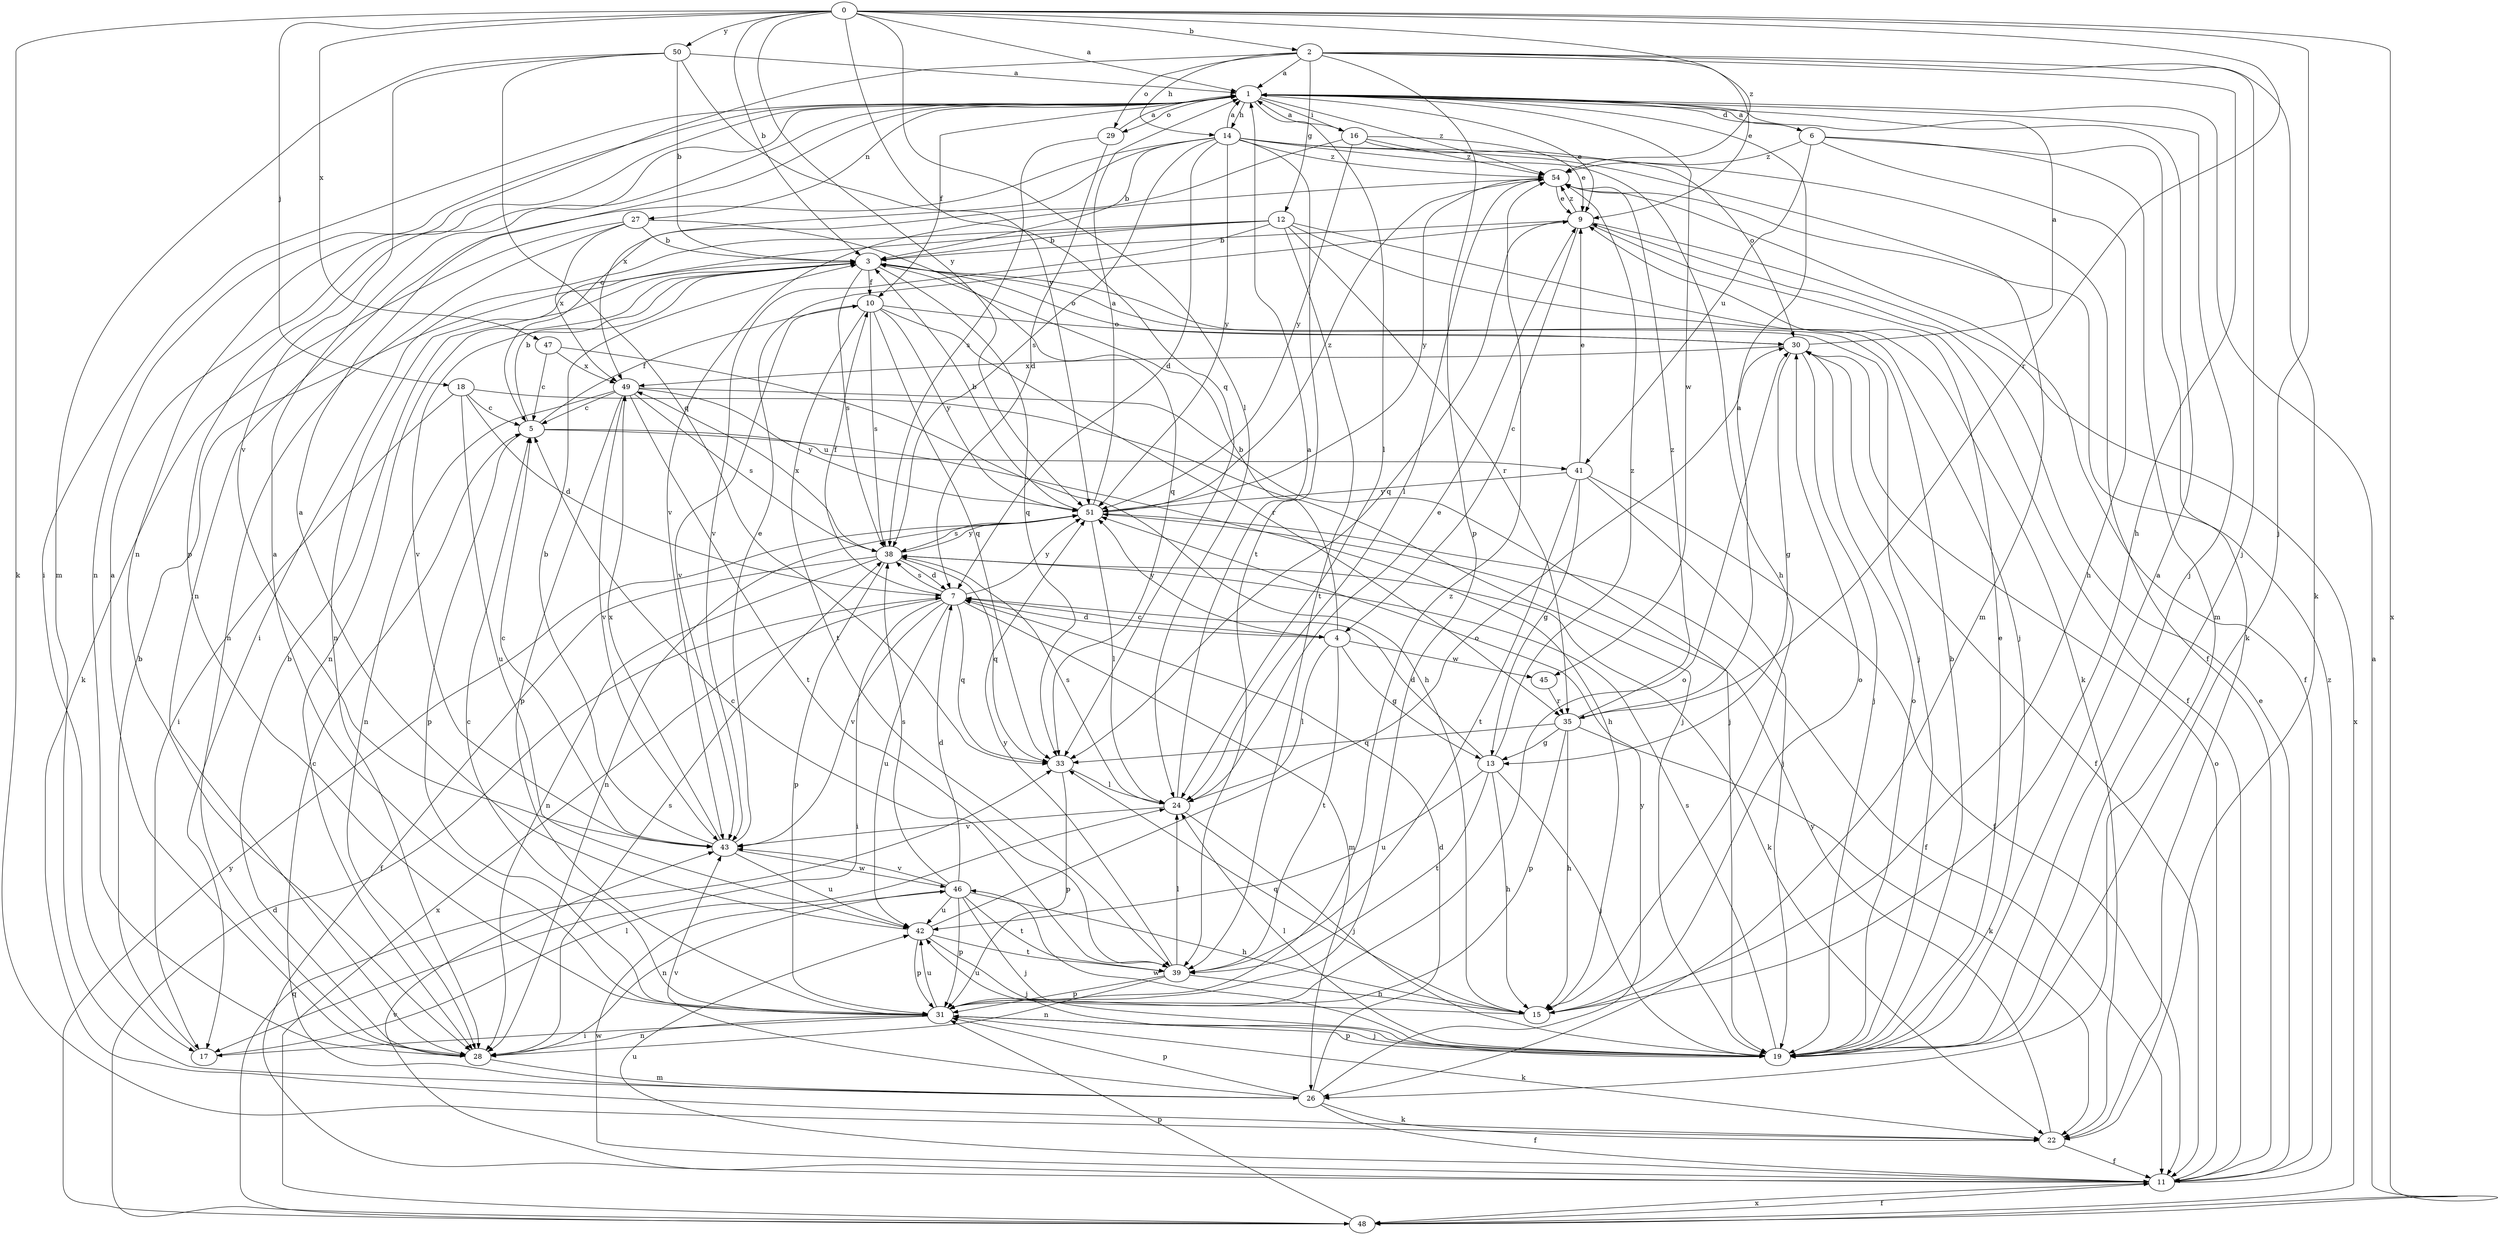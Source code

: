 strict digraph  {
0;
1;
2;
3;
4;
5;
6;
7;
9;
10;
11;
12;
13;
14;
15;
16;
17;
18;
19;
22;
24;
26;
27;
28;
29;
30;
31;
33;
35;
38;
39;
41;
42;
43;
45;
46;
47;
48;
49;
50;
51;
54;
0 -> 1  [label=a];
0 -> 2  [label=b];
0 -> 3  [label=b];
0 -> 18  [label=j];
0 -> 19  [label=j];
0 -> 22  [label=k];
0 -> 24  [label=l];
0 -> 33  [label=q];
0 -> 35  [label=r];
0 -> 47  [label=x];
0 -> 48  [label=x];
0 -> 50  [label=y];
0 -> 51  [label=y];
0 -> 54  [label=z];
1 -> 6  [label=d];
1 -> 9  [label=e];
1 -> 10  [label=f];
1 -> 14  [label=h];
1 -> 16  [label=i];
1 -> 17  [label=i];
1 -> 19  [label=j];
1 -> 24  [label=l];
1 -> 27  [label=n];
1 -> 28  [label=n];
1 -> 29  [label=o];
1 -> 31  [label=p];
1 -> 45  [label=w];
1 -> 54  [label=z];
2 -> 1  [label=a];
2 -> 9  [label=e];
2 -> 12  [label=g];
2 -> 14  [label=h];
2 -> 15  [label=h];
2 -> 19  [label=j];
2 -> 22  [label=k];
2 -> 28  [label=n];
2 -> 29  [label=o];
2 -> 31  [label=p];
3 -> 10  [label=f];
3 -> 19  [label=j];
3 -> 28  [label=n];
3 -> 30  [label=o];
3 -> 33  [label=q];
3 -> 38  [label=s];
3 -> 43  [label=v];
4 -> 3  [label=b];
4 -> 7  [label=d];
4 -> 13  [label=g];
4 -> 24  [label=l];
4 -> 39  [label=t];
4 -> 45  [label=w];
4 -> 51  [label=y];
5 -> 3  [label=b];
5 -> 10  [label=f];
5 -> 15  [label=h];
5 -> 31  [label=p];
5 -> 41  [label=u];
6 -> 1  [label=a];
6 -> 15  [label=h];
6 -> 22  [label=k];
6 -> 26  [label=m];
6 -> 41  [label=u];
6 -> 54  [label=z];
7 -> 4  [label=c];
7 -> 10  [label=f];
7 -> 17  [label=i];
7 -> 26  [label=m];
7 -> 33  [label=q];
7 -> 38  [label=s];
7 -> 42  [label=u];
7 -> 43  [label=v];
7 -> 48  [label=x];
7 -> 51  [label=y];
9 -> 3  [label=b];
9 -> 4  [label=c];
9 -> 11  [label=f];
9 -> 33  [label=q];
9 -> 48  [label=x];
9 -> 54  [label=z];
10 -> 30  [label=o];
10 -> 33  [label=q];
10 -> 35  [label=r];
10 -> 38  [label=s];
10 -> 39  [label=t];
10 -> 43  [label=v];
10 -> 51  [label=y];
11 -> 9  [label=e];
11 -> 30  [label=o];
11 -> 42  [label=u];
11 -> 43  [label=v];
11 -> 46  [label=w];
11 -> 48  [label=x];
11 -> 54  [label=z];
12 -> 3  [label=b];
12 -> 17  [label=i];
12 -> 19  [label=j];
12 -> 22  [label=k];
12 -> 28  [label=n];
12 -> 35  [label=r];
12 -> 39  [label=t];
12 -> 43  [label=v];
13 -> 7  [label=d];
13 -> 15  [label=h];
13 -> 19  [label=j];
13 -> 39  [label=t];
13 -> 42  [label=u];
13 -> 54  [label=z];
14 -> 1  [label=a];
14 -> 3  [label=b];
14 -> 7  [label=d];
14 -> 11  [label=f];
14 -> 15  [label=h];
14 -> 26  [label=m];
14 -> 28  [label=n];
14 -> 38  [label=s];
14 -> 39  [label=t];
14 -> 49  [label=x];
14 -> 51  [label=y];
14 -> 54  [label=z];
15 -> 30  [label=o];
15 -> 33  [label=q];
15 -> 42  [label=u];
16 -> 1  [label=a];
16 -> 5  [label=c];
16 -> 9  [label=e];
16 -> 30  [label=o];
16 -> 51  [label=y];
16 -> 54  [label=z];
17 -> 3  [label=b];
17 -> 24  [label=l];
18 -> 5  [label=c];
18 -> 7  [label=d];
18 -> 17  [label=i];
18 -> 19  [label=j];
18 -> 42  [label=u];
19 -> 1  [label=a];
19 -> 3  [label=b];
19 -> 9  [label=e];
19 -> 24  [label=l];
19 -> 30  [label=o];
19 -> 31  [label=p];
19 -> 38  [label=s];
19 -> 46  [label=w];
22 -> 11  [label=f];
22 -> 51  [label=y];
24 -> 1  [label=a];
24 -> 9  [label=e];
24 -> 19  [label=j];
24 -> 38  [label=s];
24 -> 43  [label=v];
26 -> 5  [label=c];
26 -> 7  [label=d];
26 -> 11  [label=f];
26 -> 22  [label=k];
26 -> 31  [label=p];
26 -> 43  [label=v];
26 -> 51  [label=y];
27 -> 3  [label=b];
27 -> 22  [label=k];
27 -> 28  [label=n];
27 -> 33  [label=q];
27 -> 49  [label=x];
28 -> 1  [label=a];
28 -> 3  [label=b];
28 -> 26  [label=m];
28 -> 38  [label=s];
29 -> 1  [label=a];
29 -> 7  [label=d];
29 -> 38  [label=s];
30 -> 1  [label=a];
30 -> 11  [label=f];
30 -> 13  [label=g];
30 -> 19  [label=j];
30 -> 49  [label=x];
31 -> 1  [label=a];
31 -> 5  [label=c];
31 -> 17  [label=i];
31 -> 19  [label=j];
31 -> 22  [label=k];
31 -> 28  [label=n];
31 -> 30  [label=o];
31 -> 42  [label=u];
31 -> 54  [label=z];
33 -> 24  [label=l];
33 -> 31  [label=p];
35 -> 1  [label=a];
35 -> 13  [label=g];
35 -> 15  [label=h];
35 -> 22  [label=k];
35 -> 31  [label=p];
35 -> 33  [label=q];
35 -> 54  [label=z];
38 -> 7  [label=d];
38 -> 11  [label=f];
38 -> 22  [label=k];
38 -> 28  [label=n];
38 -> 31  [label=p];
38 -> 33  [label=q];
38 -> 49  [label=x];
38 -> 51  [label=y];
39 -> 5  [label=c];
39 -> 15  [label=h];
39 -> 24  [label=l];
39 -> 28  [label=n];
39 -> 31  [label=p];
39 -> 51  [label=y];
41 -> 9  [label=e];
41 -> 11  [label=f];
41 -> 13  [label=g];
41 -> 19  [label=j];
41 -> 39  [label=t];
41 -> 51  [label=y];
42 -> 1  [label=a];
42 -> 19  [label=j];
42 -> 30  [label=o];
42 -> 31  [label=p];
42 -> 39  [label=t];
43 -> 3  [label=b];
43 -> 5  [label=c];
43 -> 9  [label=e];
43 -> 42  [label=u];
43 -> 46  [label=w];
43 -> 49  [label=x];
45 -> 35  [label=r];
46 -> 7  [label=d];
46 -> 15  [label=h];
46 -> 19  [label=j];
46 -> 28  [label=n];
46 -> 31  [label=p];
46 -> 38  [label=s];
46 -> 39  [label=t];
46 -> 42  [label=u];
46 -> 43  [label=v];
47 -> 5  [label=c];
47 -> 15  [label=h];
47 -> 49  [label=x];
48 -> 1  [label=a];
48 -> 7  [label=d];
48 -> 11  [label=f];
48 -> 31  [label=p];
48 -> 33  [label=q];
48 -> 51  [label=y];
49 -> 5  [label=c];
49 -> 19  [label=j];
49 -> 28  [label=n];
49 -> 31  [label=p];
49 -> 38  [label=s];
49 -> 39  [label=t];
49 -> 43  [label=v];
49 -> 51  [label=y];
50 -> 1  [label=a];
50 -> 3  [label=b];
50 -> 26  [label=m];
50 -> 33  [label=q];
50 -> 43  [label=v];
50 -> 51  [label=y];
51 -> 1  [label=a];
51 -> 3  [label=b];
51 -> 11  [label=f];
51 -> 24  [label=l];
51 -> 28  [label=n];
51 -> 38  [label=s];
51 -> 54  [label=z];
54 -> 9  [label=e];
54 -> 11  [label=f];
54 -> 24  [label=l];
54 -> 43  [label=v];
54 -> 51  [label=y];
}
